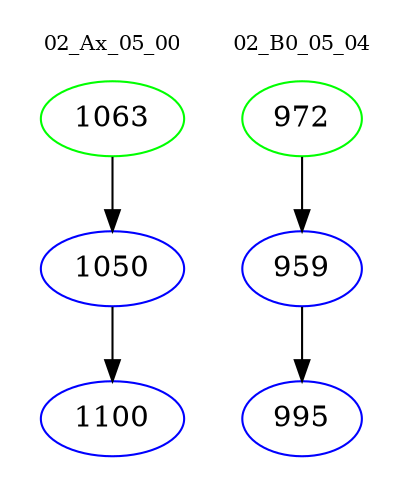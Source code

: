 digraph{
subgraph cluster_0 {
color = white
label = "02_Ax_05_00";
fontsize=10;
T0_1063 [label="1063", color="green"]
T0_1063 -> T0_1050 [color="black"]
T0_1050 [label="1050", color="blue"]
T0_1050 -> T0_1100 [color="black"]
T0_1100 [label="1100", color="blue"]
}
subgraph cluster_1 {
color = white
label = "02_B0_05_04";
fontsize=10;
T1_972 [label="972", color="green"]
T1_972 -> T1_959 [color="black"]
T1_959 [label="959", color="blue"]
T1_959 -> T1_995 [color="black"]
T1_995 [label="995", color="blue"]
}
}
